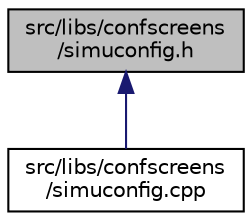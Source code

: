 digraph "src/libs/confscreens/simuconfig.h"
{
  edge [fontname="Helvetica",fontsize="10",labelfontname="Helvetica",labelfontsize="10"];
  node [fontname="Helvetica",fontsize="10",shape=record];
  Node1 [label="src/libs/confscreens\l/simuconfig.h",height=0.2,width=0.4,color="black", fillcolor="grey75", style="filled", fontcolor="black"];
  Node1 -> Node2 [dir="back",color="midnightblue",fontsize="10",style="solid",fontname="Helvetica"];
  Node2 [label="src/libs/confscreens\l/simuconfig.cpp",height=0.2,width=0.4,color="black", fillcolor="white", style="filled",URL="$simuconfig_8cpp.html"];
}
